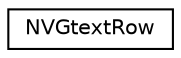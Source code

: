 digraph "Graphical Class Hierarchy"
{
  edge [fontname="Helvetica",fontsize="10",labelfontname="Helvetica",labelfontsize="10"];
  node [fontname="Helvetica",fontsize="10",shape=record];
  rankdir="LR";
  Node1 [label="NVGtextRow",height=0.2,width=0.4,color="black", fillcolor="white", style="filled",URL="$struct_n_v_gtext_row.html"];
}
